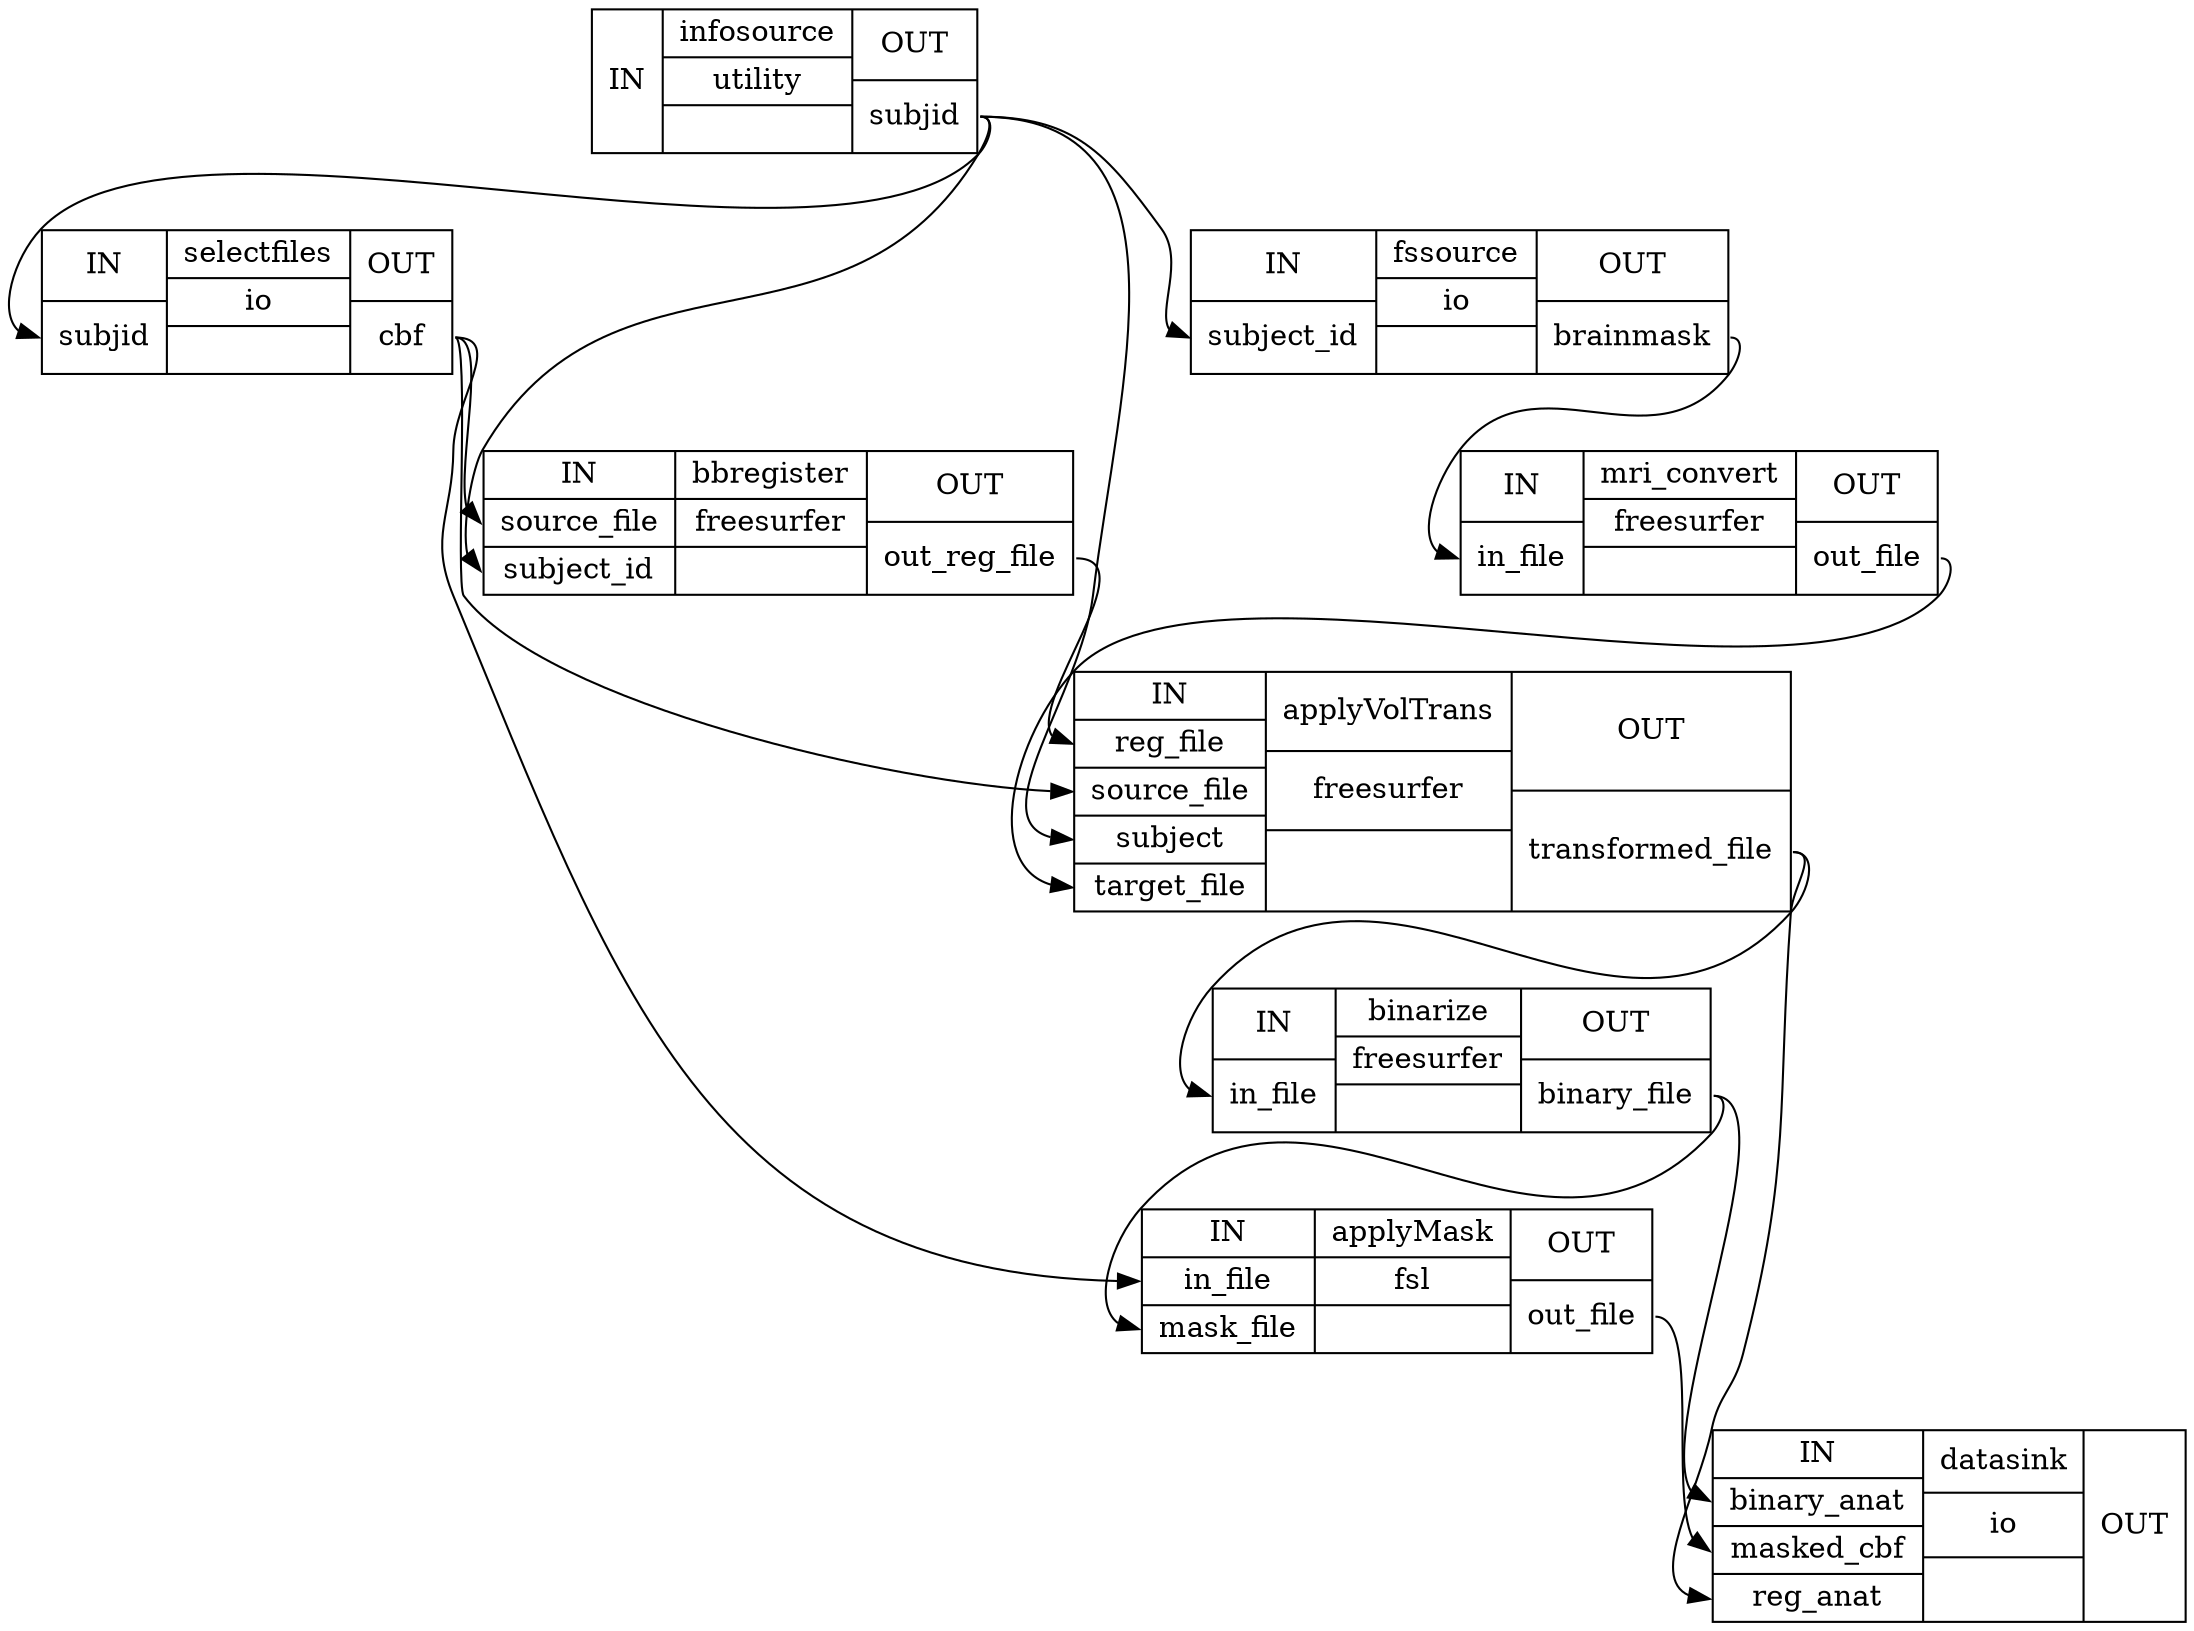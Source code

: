 digraph structs {
node [shape=record];
anatprocflowinfosource [label="{IN}|{ infosource | utility |  }|{OUT|<outsubjid> subjid}"];
anatprocflowselectfiles [label="{IN|<insubjid> subjid}|{ selectfiles | io |  }|{OUT|<outcbf> cbf}"];
anatprocflowbbregister [label="{IN|<insourcefile> source_file|<insubjectid> subject_id}|{ bbregister | freesurfer |  }|{OUT|<outoutregfile> out_reg_file}"];
anatprocflowfssource [label="{IN|<insubjectid> subject_id}|{ fssource | io |  }|{OUT|<outbrainmask> brainmask}"];
anatprocflowmri_convert [label="{IN|<ininfile> in_file}|{ mri_convert | freesurfer |  }|{OUT|<outoutfile> out_file}"];
anatprocflowapplyVolTrans [label="{IN|<inregfile> reg_file|<insourcefile> source_file|<insubject> subject|<intargetfile> target_file}|{ applyVolTrans | freesurfer |  }|{OUT|<outtransformedfile> transformed_file}"];
anatprocflowbinarize [label="{IN|<ininfile> in_file}|{ binarize | freesurfer |  }|{OUT|<outbinaryfile> binary_file}"];
anatprocflowapplyMask [label="{IN|<ininfile> in_file|<inmaskfile> mask_file}|{ applyMask | fsl |  }|{OUT|<outoutfile> out_file}"];
anatprocflowdatasink [label="{IN|<inbinaryanat> binary_anat|<inmaskedcbf> masked_cbf|<inreganat> reg_anat}|{ datasink | io |  }|{OUT}"];
anatprocflowapplyMask:outoutfile:e -> anatprocflowdatasink:inmaskedcbf:w;
anatprocflowapplyVolTrans:outtransformedfile:e -> anatprocflowbinarize:ininfile:w;
anatprocflowapplyVolTrans:outtransformedfile:e -> anatprocflowdatasink:inreganat:w;
anatprocflowbbregister:outoutregfile:e -> anatprocflowapplyVolTrans:inregfile:w;
anatprocflowbinarize:outbinaryfile:e -> anatprocflowapplyMask:inmaskfile:w;
anatprocflowbinarize:outbinaryfile:e -> anatprocflowdatasink:inbinaryanat:w;
anatprocflowfssource:outbrainmask:e -> anatprocflowmri_convert:ininfile:w;
anatprocflowinfosource:outsubjid:e -> anatprocflowapplyVolTrans:insubject:w;
anatprocflowinfosource:outsubjid:e -> anatprocflowbbregister:insubjectid:w;
anatprocflowinfosource:outsubjid:e -> anatprocflowfssource:insubjectid:w;
anatprocflowinfosource:outsubjid:e -> anatprocflowselectfiles:insubjid:w;
anatprocflowmri_convert:outoutfile:e -> anatprocflowapplyVolTrans:intargetfile:w;
anatprocflowselectfiles:outcbf:e -> anatprocflowapplyMask:ininfile:w;
anatprocflowselectfiles:outcbf:e -> anatprocflowapplyVolTrans:insourcefile:w;
anatprocflowselectfiles:outcbf:e -> anatprocflowbbregister:insourcefile:w;
}